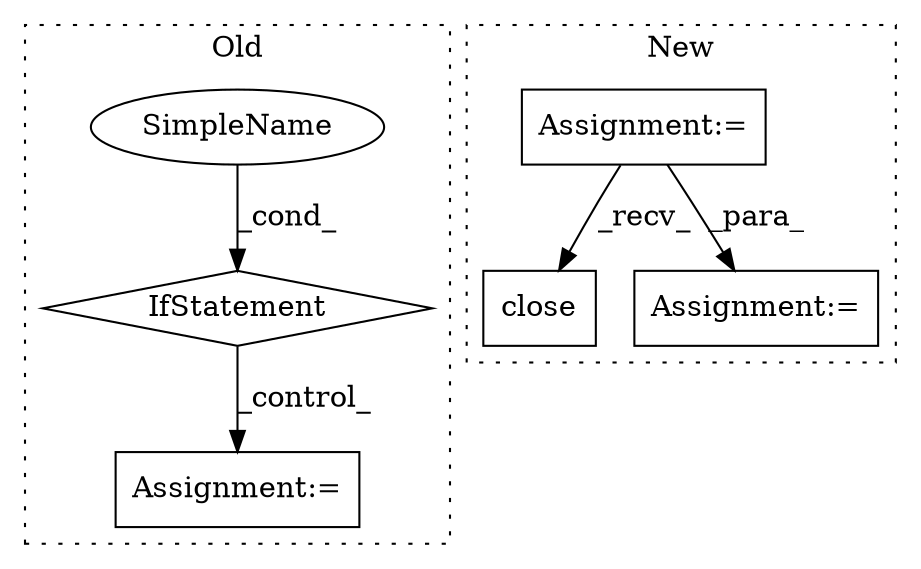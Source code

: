 digraph G {
subgraph cluster0 {
1 [label="IfStatement" a="25" s="4500,4530" l="10,2" shape="diamond"];
5 [label="Assignment:=" a="7" s="4556" l="1" shape="box"];
6 [label="SimpleName" a="42" s="" l="" shape="ellipse"];
label = "Old";
style="dotted";
}
subgraph cluster1 {
2 [label="close" a="32" s="4836" l="7" shape="box"];
3 [label="Assignment:=" a="7" s="4730" l="1" shape="box"];
4 [label="Assignment:=" a="7" s="4895,4964" l="53,2" shape="box"];
label = "New";
style="dotted";
}
1 -> 5 [label="_control_"];
3 -> 4 [label="_para_"];
3 -> 2 [label="_recv_"];
6 -> 1 [label="_cond_"];
}